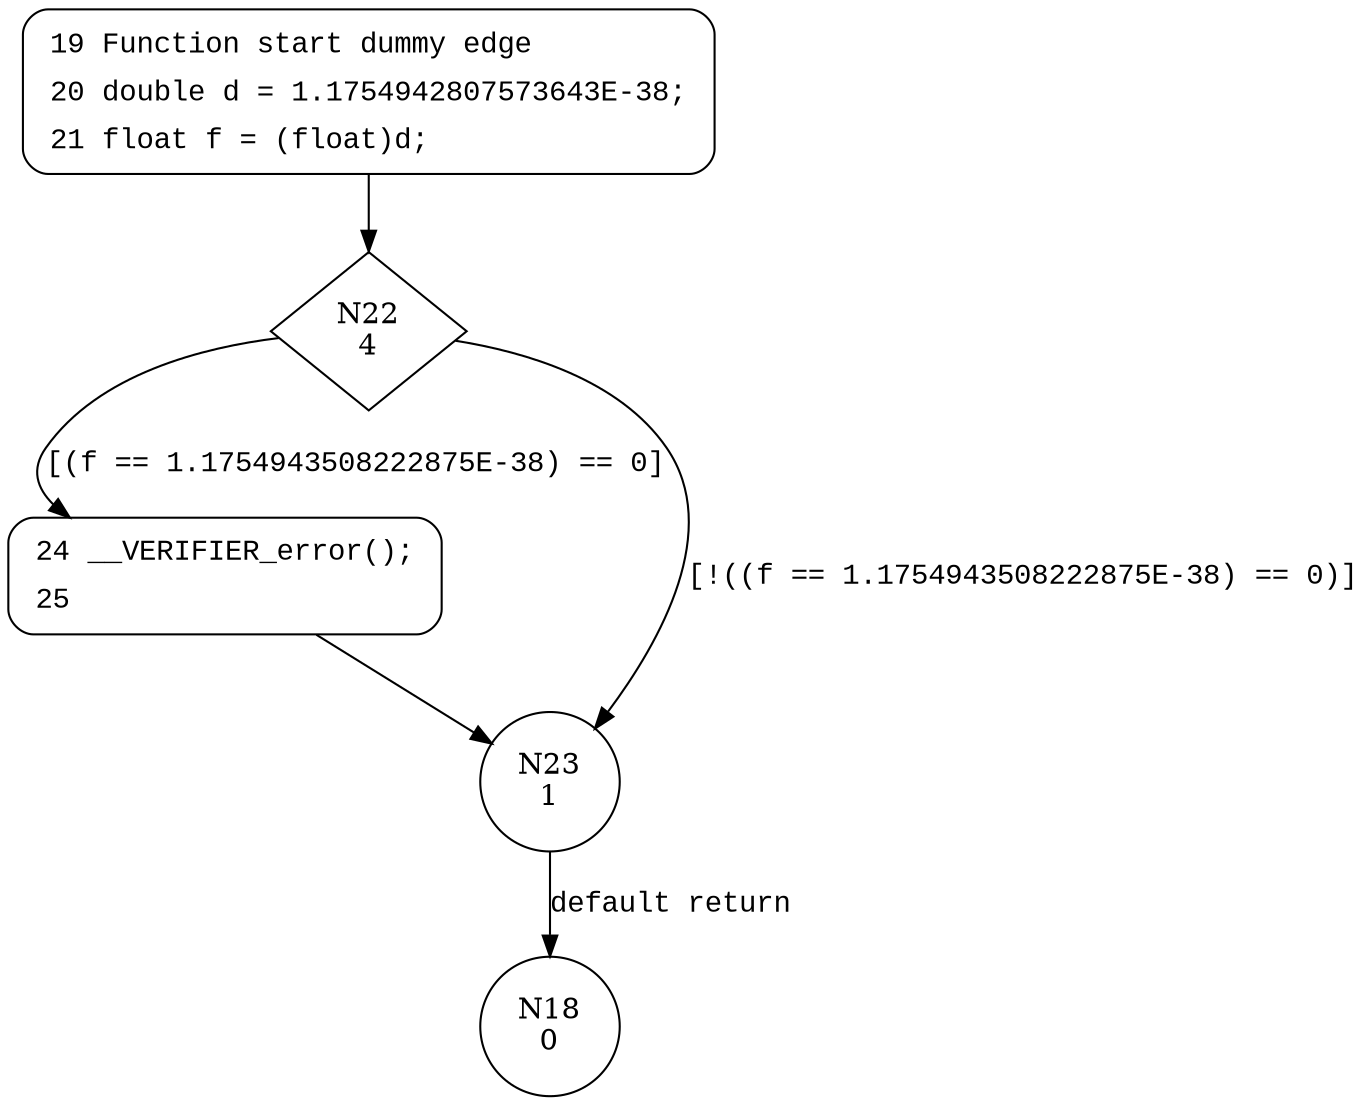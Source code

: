digraph cast {
22 [shape="diamond" label="N22\n4"]
24 [shape="circle" label="N24\n3"]
23 [shape="circle" label="N23\n1"]
18 [shape="circle" label="N18\n0"]
19 [style="filled,bold" penwidth="1" fillcolor="white" fontname="Courier New" shape="Mrecord" label=<<table border="0" cellborder="0" cellpadding="3" bgcolor="white"><tr><td align="right">19</td><td align="left">Function start dummy edge</td></tr><tr><td align="right">20</td><td align="left">double d = 1.1754942807573643E-38;</td></tr><tr><td align="right">21</td><td align="left">float f = (float)d;</td></tr></table>>]
19 -> 22[label=""]
24 [style="filled,bold" penwidth="1" fillcolor="white" fontname="Courier New" shape="Mrecord" label=<<table border="0" cellborder="0" cellpadding="3" bgcolor="white"><tr><td align="right">24</td><td align="left">__VERIFIER_error();</td></tr><tr><td align="right">25</td><td align="left"></td></tr></table>>]
24 -> 23[label=""]
22 -> 24 [label="[(f == 1.1754943508222875E-38) == 0]" fontname="Courier New"]
22 -> 23 [label="[!((f == 1.1754943508222875E-38) == 0)]" fontname="Courier New"]
23 -> 18 [label="default return" fontname="Courier New"]
}
